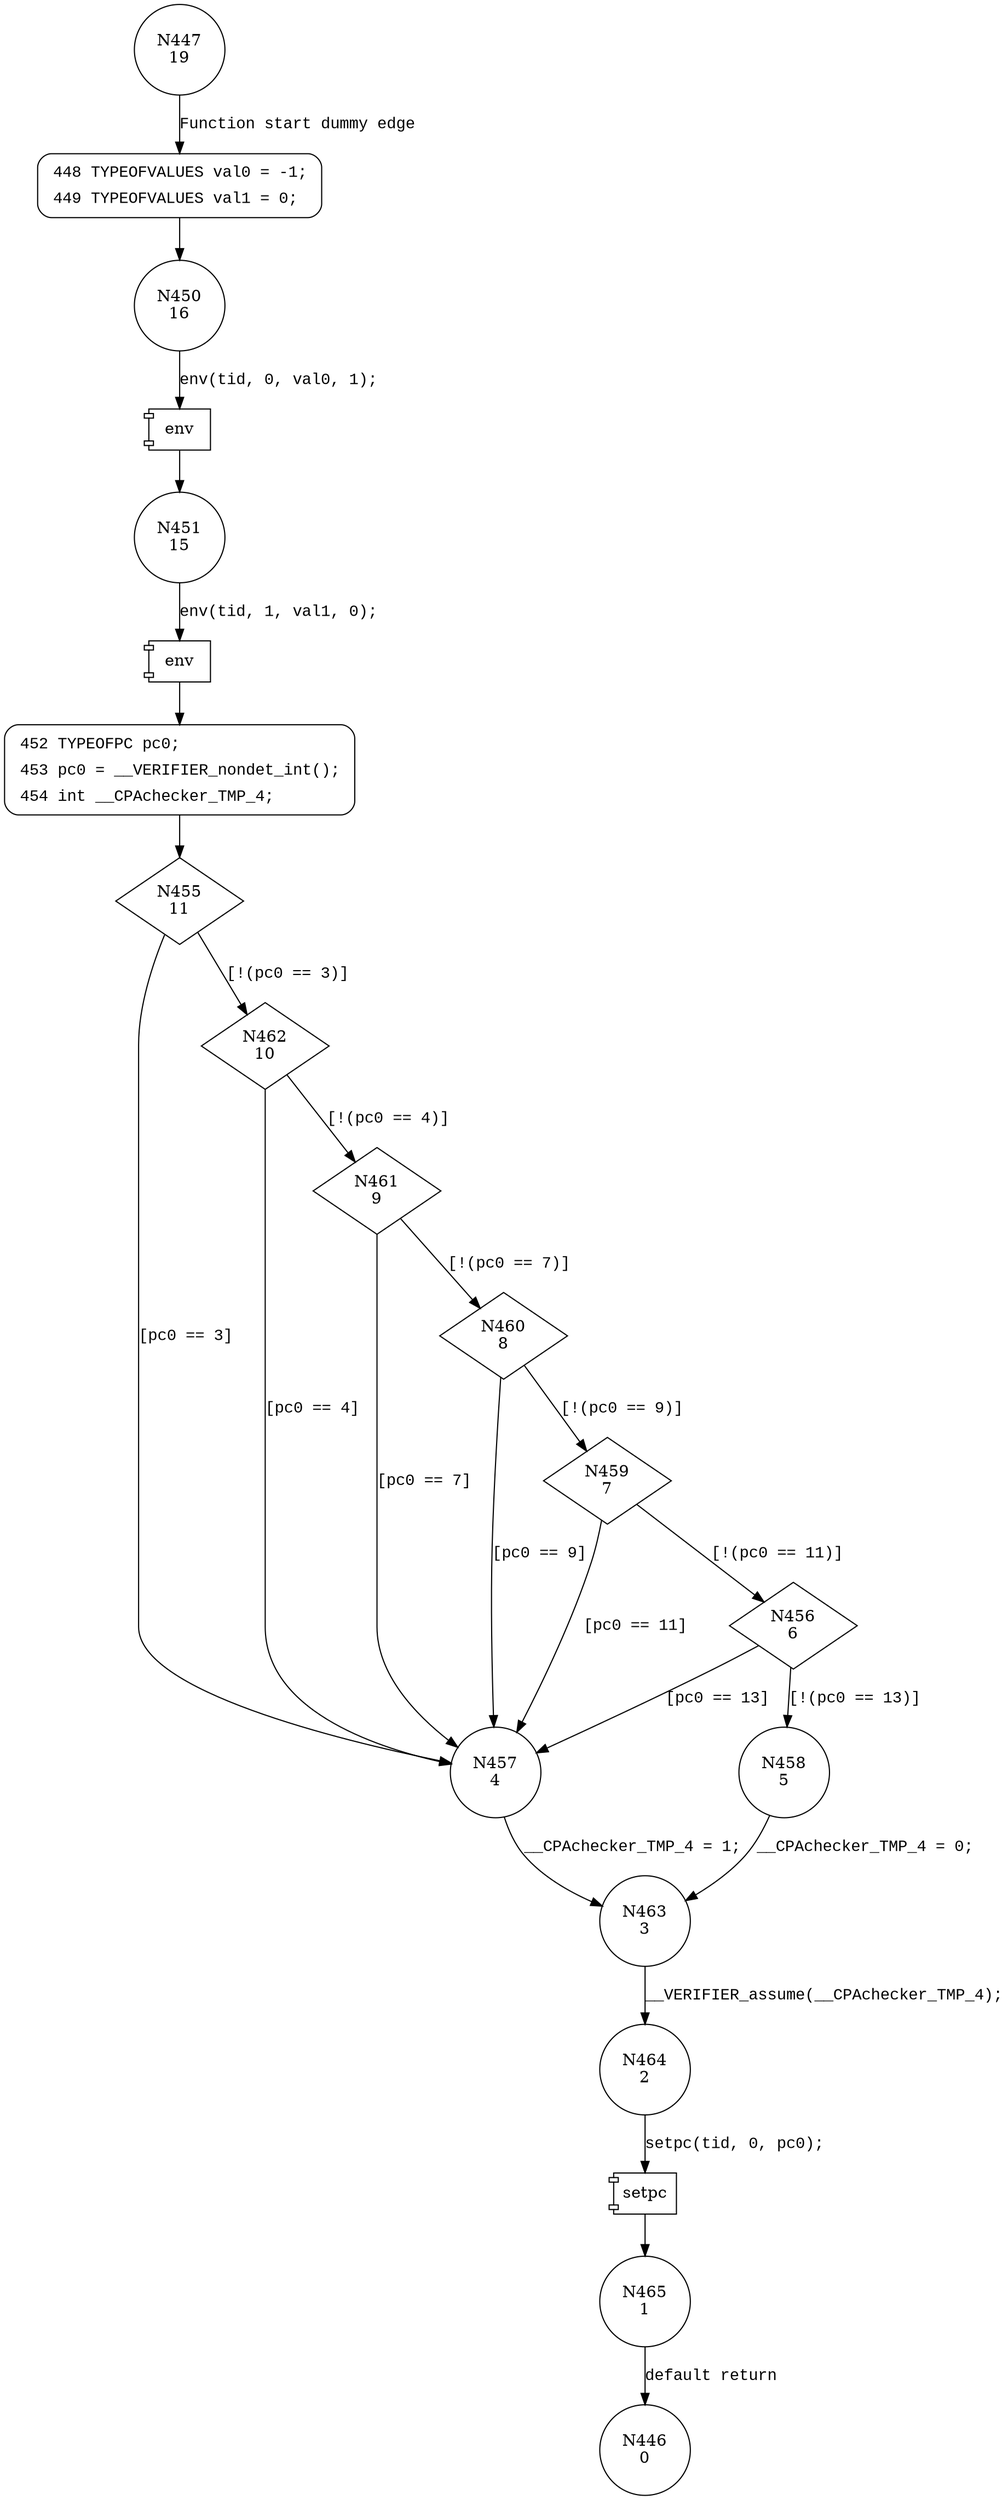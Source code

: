 digraph _0_12 {
447 [shape="circle" label="N447\n19"]
448 [shape="circle" label="N448\n18"]
450 [shape="circle" label="N450\n16"]
451 [shape="circle" label="N451\n15"]
452 [shape="circle" label="N452\n14"]
455 [shape="diamond" label="N455\n11"]
457 [shape="circle" label="N457\n4"]
462 [shape="diamond" label="N462\n10"]
461 [shape="diamond" label="N461\n9"]
460 [shape="diamond" label="N460\n8"]
459 [shape="diamond" label="N459\n7"]
456 [shape="diamond" label="N456\n6"]
458 [shape="circle" label="N458\n5"]
463 [shape="circle" label="N463\n3"]
464 [shape="circle" label="N464\n2"]
465 [shape="circle" label="N465\n1"]
446 [shape="circle" label="N446\n0"]
448 [style="filled,bold" penwidth="1" fillcolor="white" fontname="Courier New" shape="Mrecord" label=<<table border="0" cellborder="0" cellpadding="3" bgcolor="white"><tr><td align="right">448</td><td align="left">TYPEOFVALUES val0 = -1;</td></tr><tr><td align="right">449</td><td align="left">TYPEOFVALUES val1 = 0;</td></tr></table>>]
448 -> 450[label=""]
452 [style="filled,bold" penwidth="1" fillcolor="white" fontname="Courier New" shape="Mrecord" label=<<table border="0" cellborder="0" cellpadding="3" bgcolor="white"><tr><td align="right">452</td><td align="left">TYPEOFPC pc0;</td></tr><tr><td align="right">453</td><td align="left">pc0 = __VERIFIER_nondet_int();</td></tr><tr><td align="right">454</td><td align="left">int __CPAchecker_TMP_4;</td></tr></table>>]
452 -> 455[label=""]
447 -> 448 [label="Function start dummy edge" fontname="Courier New"]
100103 [shape="component" label="env"]
450 -> 100103 [label="env(tid, 0, val0, 1);" fontname="Courier New"]
100103 -> 451 [label="" fontname="Courier New"]
100104 [shape="component" label="env"]
451 -> 100104 [label="env(tid, 1, val1, 0);" fontname="Courier New"]
100104 -> 452 [label="" fontname="Courier New"]
455 -> 457 [label="[pc0 == 3]" fontname="Courier New"]
455 -> 462 [label="[!(pc0 == 3)]" fontname="Courier New"]
462 -> 457 [label="[pc0 == 4]" fontname="Courier New"]
462 -> 461 [label="[!(pc0 == 4)]" fontname="Courier New"]
461 -> 457 [label="[pc0 == 7]" fontname="Courier New"]
461 -> 460 [label="[!(pc0 == 7)]" fontname="Courier New"]
460 -> 457 [label="[pc0 == 9]" fontname="Courier New"]
460 -> 459 [label="[!(pc0 == 9)]" fontname="Courier New"]
459 -> 457 [label="[pc0 == 11]" fontname="Courier New"]
459 -> 456 [label="[!(pc0 == 11)]" fontname="Courier New"]
456 -> 457 [label="[pc0 == 13]" fontname="Courier New"]
456 -> 458 [label="[!(pc0 == 13)]" fontname="Courier New"]
463 -> 464 [label="__VERIFIER_assume(__CPAchecker_TMP_4);" fontname="Courier New"]
100105 [shape="component" label="setpc"]
464 -> 100105 [label="setpc(tid, 0, pc0);" fontname="Courier New"]
100105 -> 465 [label="" fontname="Courier New"]
457 -> 463 [label="__CPAchecker_TMP_4 = 1;" fontname="Courier New"]
458 -> 463 [label="__CPAchecker_TMP_4 = 0;" fontname="Courier New"]
465 -> 446 [label="default return" fontname="Courier New"]
}